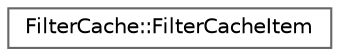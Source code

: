 digraph "Graphical Class Hierarchy"
{
 // INTERACTIVE_SVG=YES
 // LATEX_PDF_SIZE
  bgcolor="transparent";
  edge [fontname=Helvetica,fontsize=10,labelfontname=Helvetica,labelfontsize=10];
  node [fontname=Helvetica,fontsize=10,shape=box,height=0.2,width=0.4];
  rankdir="LR";
  Node0 [label="FilterCache::FilterCacheItem",height=0.2,width=0.4,color="grey40", fillcolor="white", style="filled",URL="$d3/d05/struct_filter_cache_1_1_filter_cache_item.html",tooltip=" "];
}
